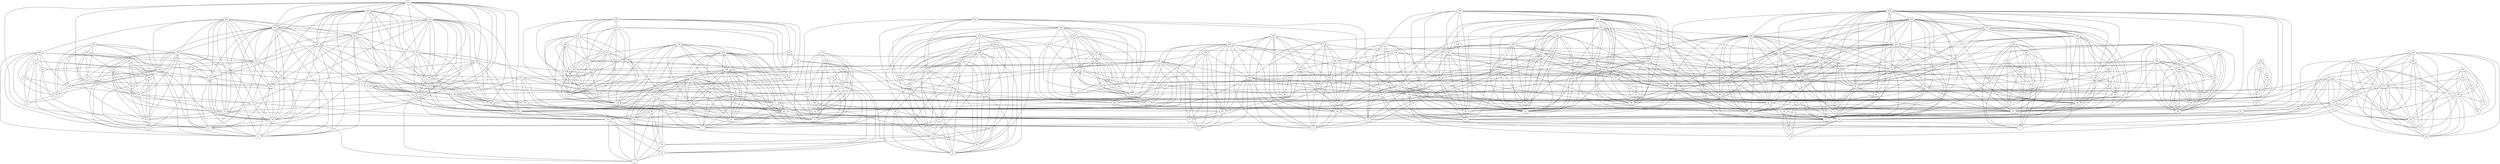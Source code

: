graph mediumG {
"244" -- "246"
"244" -- "212"
"244" -- "210"
"244" -- "207"
"244" -- "179"
"244" -- "152"
"244" -- "143"
"244" -- "82"
"244" -- "70"
"244" -- "43"
"244" -- "30"
"244" -- "11"
"244" -- "8"
"246" -- "175"
"246" -- "152"
"246" -- "143"
"246" -- "123"
"246" -- "106"
"246" -- "105"
"246" -- "85"
"246" -- "82"
"246" -- "11"
"246" -- "10"
"246" -- "8"
"239" -- "240"
"239" -- "159"
"239" -- "138"
"239" -- "128"
"239" -- "112"
"239" -- "78"
"239" -- "62"
"239" -- "55"
"239" -- "26"
"239" -- "4"
"240" -- "233"
"240" -- "188"
"240" -- "138"
"240" -- "102"
"240" -- "78"
"240" -- "77"
"240" -- "71"
"240" -- "65"
"240" -- "62"
"240" -- "27"
"240" -- "26"
"240" -- "21"
"240" -- "4"
"238" -- "245"
"238" -- "235"
"238" -- "213"
"238" -- "195"
"238" -- "171"
"238" -- "155"
"238" -- "154"
"238" -- "142"
"238" -- "132"
"245" -- "195"
"245" -- "171"
"245" -- "154"
"235" -- "213"
"235" -- "172"
"235" -- "171"
"235" -- "155"
"235" -- "154"
"235" -- "142"
"235" -- "132"
"235" -- "124"
"235" -- "92"
"233" -- "188"
"233" -- "138"
"233" -- "90"
"233" -- "71"
"233" -- "62"
"233" -- "27"
"233" -- "21"
"232" -- "248"
"232" -- "217"
"232" -- "216"
"232" -- "201"
"232" -- "185"
"232" -- "144"
"232" -- "104"
"232" -- "83"
"232" -- "50"
"232" -- "48"
"232" -- "45"
"248" -- "231"
"248" -- "201"
"248" -- "187"
"248" -- "185"
"248" -- "168"
"248" -- "144"
"248" -- "104"
"248" -- "97"
"248" -- "93"
"248" -- "59"
"248" -- "50"
"248" -- "49"
"248" -- "48"
"248" -- "44"
"248" -- "32"
"231" -- "226"
"231" -- "208"
"231" -- "204"
"231" -- "191"
"231" -- "187"
"231" -- "168"
"231" -- "160"
"231" -- "151"
"231" -- "144"
"231" -- "97"
"231" -- "93"
"231" -- "52"
"231" -- "44"
"231" -- "32"
"229" -- "249"
"229" -- "170"
"229" -- "161"
"229" -- "158"
"229" -- "120"
"229" -- "81"
"229" -- "53"
"229" -- "17"
"249" -- "223"
"249" -- "203"
"249" -- "200"
"249" -- "189"
"249" -- "186"
"249" -- "177"
"249" -- "170"
"249" -- "161"
"249" -- "158"
"249" -- "72"
"228" -- "241"
"228" -- "153"
"228" -- "115"
"228" -- "76"
"228" -- "37"
"228" -- "31"
"228" -- "3"
"241" -- "153"
"241" -- "115"
"241" -- "76"
"241" -- "37"
"241" -- "31"
"241" -- "3"
"226" -- "208"
"226" -- "187"
"226" -- "168"
"226" -- "151"
"226" -- "138"
"226" -- "102"
"226" -- "93"
"226" -- "77"
"226" -- "52"
"226" -- "32"
"226" -- "26"
"226" -- "5"
"223" -- "242"
"223" -- "200"
"223" -- "198"
"223" -- "182"
"223" -- "170"
"223" -- "158"
"223" -- "121"
"223" -- "113"
"223" -- "28"
"223" -- "17"
"242" -- "198"
"242" -- "182"
"242" -- "121"
"242" -- "113"
"242" -- "94"
"242" -- "90"
"242" -- "28"
"242" -- "12"
"222" -- "225"
"222" -- "211"
"222" -- "209"
"222" -- "204"
"222" -- "202"
"222" -- "191"
"222" -- "176"
"222" -- "163"
"222" -- "149"
"222" -- "114"
"222" -- "68"
"222" -- "58"
"222" -- "49"
"222" -- "44"
"222" -- "33"
"222" -- "24"
"222" -- "23"
"222" -- "15"
"222" -- "0"
"225" -- "211"
"225" -- "209"
"225" -- "204"
"225" -- "202"
"225" -- "191"
"225" -- "176"
"225" -- "163"
"225" -- "160"
"225" -- "149"
"225" -- "114"
"225" -- "97"
"225" -- "80"
"225" -- "59"
"225" -- "49"
"225" -- "44"
"225" -- "24"
"225" -- "15"
"225" -- "0"
"220" -- "247"
"220" -- "194"
"220" -- "190"
"220" -- "189"
"220" -- "169"
"220" -- "164"
"220" -- "150"
"220" -- "116"
"220" -- "75"
"220" -- "72"
"220" -- "40"
"220" -- "20"
"220" -- "1"
"247" -- "190"
"247" -- "164"
"247" -- "116"
"247" -- "75"
"247" -- "40"
"247" -- "20"
"219" -- "221"
"219" -- "214"
"219" -- "212"
"219" -- "210"
"219" -- "207"
"219" -- "205"
"219" -- "196"
"219" -- "156"
"219" -- "139"
"219" -- "122"
"219" -- "110"
"219" -- "108"
"219" -- "101"
"219" -- "43"
"219" -- "30"
"221" -- "214"
"221" -- "212"
"221" -- "210"
"221" -- "207"
"221" -- "205"
"221" -- "156"
"221" -- "152"
"221" -- "139"
"221" -- "122"
"221" -- "110"
"221" -- "43"
"221" -- "30"
"221" -- "8"
"218" -- "224"
"218" -- "227"
"218" -- "146"
"218" -- "137"
"218" -- "109"
"218" -- "91"
"218" -- "64"
"218" -- "47"
"218" -- "29"
"224" -- "167"
"224" -- "146"
"224" -- "137"
"224" -- "91"
"224" -- "47"
"224" -- "29"
"227" -- "146"
"227" -- "137"
"227" -- "134"
"227" -- "119"
"227" -- "91"
"227" -- "81"
"227" -- "64"
"227" -- "29"
"217" -- "201"
"217" -- "104"
"217" -- "83"
"217" -- "67"
"217" -- "55"
"217" -- "48"
"217" -- "45"
"217" -- "26"
"217" -- "5"
"216" -- "201"
"216" -- "95"
"216" -- "48"
"214" -- "212"
"214" -- "210"
"214" -- "207"
"214" -- "205"
"214" -- "196"
"214" -- "156"
"214" -- "139"
"214" -- "122"
"214" -- "110"
"214" -- "108"
"214" -- "101"
"214" -- "79"
"214" -- "70"
"214" -- "51"
"214" -- "30"
"213" -- "180"
"213" -- "172"
"213" -- "171"
"213" -- "165"
"213" -- "155"
"213" -- "142"
"213" -- "124"
"213" -- "118"
"212" -- "210"
"212" -- "207"
"212" -- "179"
"212" -- "156"
"212" -- "152"
"212" -- "143"
"212" -- "110"
"212" -- "82"
"212" -- "79"
"212" -- "70"
"212" -- "43"
"212" -- "30"
"212" -- "11"
"212" -- "8"
"211" -- "209"
"211" -- "202"
"211" -- "163"
"211" -- "149"
"211" -- "114"
"211" -- "58"
"211" -- "39"
"211" -- "24"
"211" -- "15"
"211" -- "0"
"210" -- "207"
"210" -- "205"
"210" -- "156"
"210" -- "152"
"210" -- "139"
"210" -- "122"
"210" -- "110"
"210" -- "43"
"210" -- "30"
"210" -- "8"
"209" -- "206"
"209" -- "202"
"209" -- "163"
"209" -- "149"
"209" -- "114"
"209" -- "66"
"209" -- "58"
"209" -- "39"
"209" -- "24"
"209" -- "15"
"209" -- "0"
"208" -- "187"
"208" -- "168"
"208" -- "151"
"208" -- "118"
"208" -- "77"
"208" -- "65"
"208" -- "57"
"208" -- "52"
"208" -- "32"
"207" -- "205"
"207" -- "156"
"207" -- "152"
"207" -- "122"
"207" -- "110"
"207" -- "82"
"207" -- "43"
"207" -- "30"
"207" -- "11"
"207" -- "8"
"206" -- "149"
"206" -- "66"
"206" -- "39"
"206" -- "24"
"205" -- "196"
"205" -- "156"
"205" -- "139"
"205" -- "122"
"205" -- "110"
"205" -- "108"
"205" -- "101"
"205" -- "92"
"204" -- "202"
"204" -- "191"
"204" -- "176"
"204" -- "168"
"204" -- "160"
"204" -- "144"
"204" -- "114"
"204" -- "97"
"204" -- "93"
"204" -- "80"
"204" -- "68"
"204" -- "59"
"204" -- "58"
"204" -- "49"
"204" -- "44"
"204" -- "15"
"204" -- "0"
"203" -- "200"
"203" -- "189"
"203" -- "186"
"203" -- "177"
"203" -- "158"
"203" -- "150"
"203" -- "107"
"203" -- "72"
"203" -- "1"
"202" -- "191"
"202" -- "176"
"202" -- "163"
"202" -- "160"
"202" -- "114"
"202" -- "97"
"202" -- "93"
"202" -- "80"
"202" -- "68"
"202" -- "58"
"202" -- "49"
"202" -- "44"
"202" -- "15"
"202" -- "0"
"201" -- "185"
"201" -- "144"
"201" -- "104"
"201" -- "83"
"201" -- "50"
"201" -- "48"
"201" -- "32"
"200" -- "189"
"200" -- "158"
"200" -- "107"
"200" -- "72"
"200" -- "1"
"199" -- "237"
"199" -- "96"
"199" -- "63"
"199" -- "60"
"199" -- "25"
"237" -- "96"
"237" -- "63"
"237" -- "60"
"198" -- "182"
"198" -- "170"
"198" -- "121"
"198" -- "113"
"198" -- "94"
"198" -- "41"
"198" -- "35"
"198" -- "28"
"198" -- "12"
"197" -- "230"
"197" -- "184"
"197" -- "172"
"197" -- "157"
"197" -- "155"
"197" -- "148"
"197" -- "125"
"197" -- "124"
"197" -- "118"
"197" -- "65"
"197" -- "57"
"197" -- "7"
"230" -- "188"
"230" -- "184"
"230" -- "181"
"230" -- "157"
"230" -- "148"
"230" -- "135"
"230" -- "125"
"230" -- "71"
"230" -- "65"
"230" -- "57"
"230" -- "27"
"230" -- "21"
"230" -- "7"
"196" -- "181"
"196" -- "156"
"196" -- "139"
"196" -- "122"
"196" -- "110"
"196" -- "108"
"196" -- "101"
"196" -- "42"
"195" -- "154"
"195" -- "142"
"195" -- "23"
"195" -- "9"
"194" -- "164"
"194" -- "130"
"194" -- "116"
"194" -- "89"
"194" -- "87"
"194" -- "75"
"194" -- "61"
"194" -- "40"
"194" -- "20"
"194" -- "1"
"193" -- "243"
"193" -- "179"
"193" -- "143"
"193" -- "131"
"193" -- "106"
"193" -- "105"
"193" -- "84"
"243" -- "192"
"243" -- "174"
"243" -- "131"
"243" -- "106"
"243" -- "105"
"243" -- "103"
"243" -- "84"
"243" -- "19"
"192" -- "174"
"192" -- "162"
"192" -- "103"
"192" -- "100"
"192" -- "84"
"192" -- "19"
"192" -- "13"
"191" -- "176"
"191" -- "165"
"191" -- "160"
"191" -- "114"
"191" -- "97"
"191" -- "93"
"191" -- "68"
"191" -- "58"
"191" -- "49"
"191" -- "44"
"191" -- "0"
"190" -- "169"
"190" -- "164"
"190" -- "150"
"190" -- "116"
"190" -- "75"
"190" -- "40"
"190" -- "20"
"189" -- "186"
"189" -- "177"
"189" -- "169"
"189" -- "161"
"189" -- "150"
"189" -- "72"
"189" -- "1"
"188" -- "184"
"188" -- "181"
"188" -- "157"
"188" -- "148"
"188" -- "138"
"188" -- "71"
"188" -- "65"
"188" -- "62"
"188" -- "57"
"188" -- "27"
"188" -- "21"
"188" -- "7"
"187" -- "168"
"187" -- "160"
"187" -- "151"
"187" -- "144"
"187" -- "102"
"187" -- "93"
"187" -- "77"
"187" -- "52"
"187" -- "32"
"186" -- "177"
"186" -- "169"
"186" -- "161"
"186" -- "150"
"186" -- "72"
"186" -- "46"
"185" -- "144"
"185" -- "104"
"185" -- "97"
"185" -- "93"
"185" -- "59"
"185" -- "50"
"185" -- "49"
"185" -- "48"
"185" -- "44"
"185" -- "32"
"184" -- "181"
"184" -- "157"
"184" -- "148"
"184" -- "125"
"184" -- "118"
"184" -- "71"
"184" -- "65"
"184" -- "57"
"184" -- "27"
"184" -- "21"
"184" -- "7"
"183" -- "215"
"183" -- "137"
"183" -- "126"
"183" -- "109"
"183" -- "74"
"183" -- "64"
"183" -- "38"
"215" -- "137"
"215" -- "126"
"215" -- "109"
"215" -- "74"
"215" -- "64"
"215" -- "38"
"182" -- "170"
"182" -- "121"
"182" -- "113"
"182" -- "88"
"182" -- "41"
"182" -- "36"
"182" -- "28"
"182" -- "17"
"182" -- "12"
"181" -- "157"
"181" -- "148"
"181" -- "135"
"181" -- "125"
"181" -- "108"
"181" -- "101"
"181" -- "71"
"181" -- "65"
"181" -- "57"
"181" -- "42"
"181" -- "7"
"180" -- "172"
"180" -- "171"
"180" -- "165"
"180" -- "155"
"180" -- "142"
"180" -- "124"
"180" -- "118"
"179" -- "174"
"179" -- "152"
"179" -- "143"
"179" -- "131"
"179" -- "106"
"179" -- "84"
"179" -- "79"
"179" -- "70"
"179" -- "30"
"179" -- "19"
"179" -- "8"
"178" -- "236"
"178" -- "129"
"178" -- "117"
"178" -- "98"
"178" -- "16"
"178" -- "6"
"236" -- "166"
"236" -- "129"
"236" -- "117"
"236" -- "98"
"236" -- "16"
"236" -- "6"
"177" -- "169"
"177" -- "161"
"177" -- "150"
"177" -- "72"
"177" -- "46"
"176" -- "160"
"176" -- "114"
"176" -- "97"
"176" -- "93"
"176" -- "68"
"176" -- "58"
"176" -- "49"
"176" -- "44"
"176" -- "23"
"176" -- "0"
"175" -- "143"
"175" -- "123"
"175" -- "85"
"175" -- "82"
"175" -- "11"
"175" -- "10"
"174" -- "103"
"174" -- "100"
"174" -- "84"
"174" -- "79"
"174" -- "70"
"174" -- "19"
"174" -- "13"
"172" -- "171"
"172" -- "165"
"172" -- "155"
"172" -- "142"
"172" -- "125"
"172" -- "124"
"172" -- "118"
"172" -- "92"
"172" -- "57"
"171" -- "165"
"171" -- "155"
"171" -- "154"
"171" -- "142"
"171" -- "132"
"171" -- "124"
"171" -- "92"
"170" -- "158"
"170" -- "121"
"170" -- "113"
"170" -- "41"
"170" -- "28"
"170" -- "17"
"170" -- "12"
"169" -- "161"
"169" -- "150"
"169" -- "46"
"168" -- "160"
"168" -- "151"
"168" -- "144"
"168" -- "97"
"168" -- "93"
"168" -- "52"
"168" -- "44"
"168" -- "32"
"167" -- "117"
"167" -- "47"
"167" -- "29"
"166" -- "147"
"166" -- "133"
"166" -- "129"
"166" -- "16"
"166" -- "14"
"166" -- "6"
"165" -- "155"
"165" -- "142"
"165" -- "124"
"165" -- "118"
"165" -- "68"
"164" -- "150"
"164" -- "116"
"164" -- "89"
"164" -- "75"
"164" -- "40"
"164" -- "20"
"164" -- "1"
"163" -- "149"
"163" -- "114"
"163" -- "58"
"163" -- "33"
"163" -- "24"
"163" -- "15"
"163" -- "0"
"162" -- "147"
"162" -- "140"
"162" -- "99"
"162" -- "13"
"161" -- "120"
"161" -- "56"
"161" -- "46"
"160" -- "97"
"160" -- "93"
"160" -- "68"
"160" -- "49"
"160" -- "44"
"160" -- "32"
"160" -- "0"
"159" -- "234"
"159" -- "136"
"159" -- "128"
"159" -- "112"
"159" -- "78"
"159" -- "55"
"159" -- "4"
"234" -- "136"
"234" -- "130"
"234" -- "112"
"234" -- "87"
"234" -- "61"
"158" -- "121"
"158" -- "113"
"158" -- "17"
"157" -- "148"
"157" -- "125"
"157" -- "101"
"157" -- "71"
"157" -- "65"
"157" -- "57"
"157" -- "42"
"157" -- "7"
"156" -- "139"
"156" -- "122"
"156" -- "110"
"156" -- "108"
"156" -- "101"
"156" -- "43"
"156" -- "30"
"155" -- "142"
"155" -- "124"
"155" -- "118"
"154" -- "142"
"154" -- "132"
"153" -- "115"
"153" -- "95"
"153" -- "76"
"153" -- "37"
"153" -- "31"
"153" -- "3"
"152" -- "143"
"152" -- "85"
"152" -- "82"
"152" -- "43"
"152" -- "30"
"152" -- "11"
"152" -- "8"
"151" -- "138"
"151" -- "118"
"151" -- "77"
"151" -- "65"
"151" -- "57"
"151" -- "52"
"151" -- "32"
"150" -- "72"
"150" -- "40"
"150" -- "1"
"149" -- "80"
"149" -- "66"
"149" -- "39"
"149" -- "24"
"149" -- "15"
"149" -- "0"
"148" -- "125"
"148" -- "71"
"148" -- "65"
"148" -- "57"
"148" -- "7"
"147" -- "140"
"147" -- "129"
"147" -- "117"
"147" -- "99"
"147" -- "54"
"147" -- "16"
"147" -- "6"
"146" -- "145"
"146" -- "137"
"146" -- "134"
"146" -- "119"
"146" -- "109"
"146" -- "91"
"146" -- "81"
"146" -- "64"
"146" -- "47"
"146" -- "29"
"145" -- "137"
"145" -- "134"
"145" -- "120"
"145" -- "119"
"145" -- "91"
"145" -- "73"
"145" -- "64"
"145" -- "56"
"145" -- "53"
"145" -- "34"
"145" -- "22"
"144" -- "104"
"144" -- "97"
"144" -- "93"
"144" -- "59"
"144" -- "50"
"144" -- "49"
"144" -- "48"
"144" -- "44"
"144" -- "32"
"143" -- "131"
"143" -- "106"
"143" -- "105"
"143" -- "30"
"143" -- "11"
"143" -- "8"
"142" -- "124"
"142" -- "118"
"142" -- "9"
"140" -- "117"
"140" -- "99"
"140" -- "54"
"140" -- "16"
"140" -- "6"
"139" -- "122"
"139" -- "110"
"139" -- "108"
"139" -- "101"
"139" -- "92"
"138" -- "102"
"138" -- "78"
"138" -- "77"
"138" -- "65"
"138" -- "62"
"138" -- "27"
"138" -- "26"
"138" -- "21"
"138" -- "4"
"137" -- "134"
"137" -- "119"
"137" -- "109"
"137" -- "91"
"137" -- "64"
"137" -- "47"
"137" -- "29"
"136" -- "128"
"136" -- "112"
"136" -- "87"
"136" -- "55"
"135" -- "141"
"135" -- "108"
"135" -- "86"
"135" -- "71"
"135" -- "42"
"141" -- "94"
"141" -- "86"
"141" -- "42"
"141" -- "35"
"141" -- "18"
"141" -- "2"
"134" -- "119"
"134" -- "91"
"134" -- "81"
"134" -- "64"
"134" -- "53"
"134" -- "17"
"133" -- "129"
"133" -- "100"
"133" -- "51"
"133" -- "14"
"133" -- "13"
"132" -- "92"
"131" -- "106"
"131" -- "105"
"131" -- "84"
"130" -- "107"
"130" -- "89"
"130" -- "87"
"130" -- "61"
"130" -- "1"
"129" -- "99"
"129" -- "16"
"129" -- "14"
"129" -- "13"
"129" -- "6"
"128" -- "173"
"128" -- "112"
"128" -- "78"
"128" -- "69"
"128" -- "62"
"128" -- "55"
"128" -- "4"
"173" -- "107"
"173" -- "90"
"173" -- "69"
"126" -- "109"
"126" -- "74"
"126" -- "38"
"125" -- "101"
"125" -- "65"
"125" -- "57"
"125" -- "7"
"124" -- "118"
"123" -- "106"
"123" -- "105"
"123" -- "10"
"122" -- "110"
"122" -- "108"
"122" -- "101"
"122" -- "92"
"121" -- "113"
"121" -- "41"
"121" -- "28"
"121" -- "17"
"121" -- "12"
"120" -- "119"
"120" -- "73"
"120" -- "56"
"120" -- "53"
"120" -- "34"
"120" -- "22"
"119" -- "91"
"119" -- "81"
"119" -- "64"
"119" -- "56"
"119" -- "53"
"118" -- "57"
"117" -- "98"
"117" -- "54"
"117" -- "16"
"117" -- "6"
"116" -- "89"
"116" -- "75"
"116" -- "40"
"116" -- "20"
"115" -- "95"
"115" -- "76"
"115" -- "37"
"115" -- "31"
"115" -- "3"
"114" -- "68"
"114" -- "58"
"114" -- "33"
"114" -- "24"
"114" -- "23"
"114" -- "15"
"114" -- "9"
"114" -- "0"
"113" -- "90"
"113" -- "28"
"113" -- "12"
"112" -- "78"
"112" -- "67"
"112" -- "55"
"112" -- "4"
"110" -- "108"
"110" -- "101"
"110" -- "79"
"110" -- "51"
"110" -- "2"
"109" -- "91"
"109" -- "74"
"109" -- "64"
"109" -- "47"
"109" -- "38"
"109" -- "29"
"108" -- "101"
"108" -- "86"
"108" -- "42"
"108" -- "2"
"107" -- "72"
"107" -- "69"
"107" -- "1"
"106" -- "105"
"106" -- "84"
"106" -- "10"
"105" -- "10"
"104" -- "83"
"104" -- "50"
"104" -- "48"
"104" -- "45"
"104" -- "32"
"104" -- "5"
"103" -- "100"
"103" -- "84"
"103" -- "19"
"103" -- "13"
"102" -- "77"
"102" -- "52"
"102" -- "32"
"102" -- "26"
"102" -- "5"
"101" -- "42"
"101" -- "7"
"100" -- "84"
"100" -- "70"
"100" -- "19"
"100" -- "13"
"99" -- "54"
"99" -- "16"
"99" -- "6"
"98" -- "88"
"98" -- "36"
"98" -- "16"
"98" -- "6"
"97" -- "93"
"97" -- "80"
"97" -- "59"
"97" -- "50"
"97" -- "49"
"97" -- "44"
"97" -- "0"
"96" -- "63"
"96" -- "60"
"96" -- "25"
"95" -- "83"
"95" -- "76"
"95" -- "45"
"95" -- "37"
"94" -- "35"
"94" -- "28"
"94" -- "18"
"94" -- "12"
"93" -- "52"
"93" -- "49"
"93" -- "44"
"93" -- "32"
"91" -- "64"
"91" -- "47"
"91" -- "29"
"90" -- "62"
"89" -- "127"
"89" -- "75"
"89" -- "61"
"89" -- "40"
"89" -- "20"
"127" -- "20"
"88" -- "41"
"88" -- "36"
"88" -- "35"
"88" -- "12"
"87" -- "111"
"87" -- "61"
"111" -- "61"
"111" -- "60"
"111" -- "25"
"86" -- "51"
"86" -- "42"
"86" -- "18"
"86" -- "14"
"86" -- "2"
"85" -- "82"
"85" -- "11"
"85" -- "8"
"84" -- "79"
"84" -- "70"
"84" -- "19"
"83" -- "67"
"83" -- "48"
"83" -- "45"
"82" -- "43"
"82" -- "30"
"82" -- "11"
"82" -- "8"
"81" -- "53"
"81" -- "41"
"81" -- "17"
"80" -- "59"
"80" -- "50"
"80" -- "49"
"80" -- "44"
"80" -- "39"
"80" -- "24"
"80" -- "15"
"80" -- "0"
"79" -- "70"
"79" -- "51"
"79" -- "30"
"79" -- "19"
"79" -- "2"
"78" -- "77"
"78" -- "62"
"78" -- "55"
"78" -- "26"
"78" -- "4"
"77" -- "52"
"77" -- "32"
"77" -- "26"
"77" -- "5"
"77" -- "4"
"76" -- "45"
"76" -- "37"
"76" -- "3"
"75" -- "40"
"75" -- "20"
"74" -- "38"
"73" -- "56"
"73" -- "53"
"73" -- "34"
"73" -- "22"
"72" -- "1"
"71" -- "65"
"71" -- "62"
"71" -- "27"
"71" -- "21"
"71" -- "7"
"70" -- "51"
"70" -- "30"
"70" -- "19"
"68" -- "58"
"68" -- "44"
"68" -- "23"
"68" -- "9"
"68" -- "0"
"67" -- "55"
"67" -- "45"
"67" -- "5"
"67" -- "3"
"66" -- "39"
"66" -- "24"
"66" -- "15"
"65" -- "57"
"65" -- "27"
"65" -- "21"
"65" -- "7"
"64" -- "47"
"64" -- "29"
"63" -- "60"
"63" -- "25"
"62" -- "27"
"62" -- "21"
"60" -- "25"
"59" -- "50"
"59" -- "49"
"59" -- "44"
"59" -- "0"
"58" -- "33"
"58" -- "23"
"58" -- "15"
"58" -- "9"
"58" -- "0"
"57" -- "7"
"56" -- "53"
"56" -- "34"
"56" -- "22"
"55" -- "26"
"55" -- "5"
"55" -- "4"
"54" -- "16"
"54" -- "6"
"53" -- "34"
"53" -- "22"
"52" -- "32"
"51" -- "18"
"51" -- "14"
"51" -- "2"
"50" -- "48"
"49" -- "44"
"49" -- "15"
"49" -- "0"
"48" -- "45"
"47" -- "29"
"45" -- "3"
"44" -- "0"
"43" -- "30"
"43" -- "11"
"43" -- "8"
"42" -- "7"
"42" -- "2"
"41" -- "36"
"41" -- "35"
"41" -- "28"
"41" -- "17"
"41" -- "12"
"40" -- "20"
"39" -- "24"
"39" -- "15"
"37" -- "31"
"37" -- "3"
"36" -- "35"
"36" -- "12"
"35" -- "28"
"35" -- "18"
"35" -- "12"
"34" -- "22"
"33" -- "23"
"33" -- "9"
"32" -- "5"
"30" -- "11"
"30" -- "8"
"28" -- "12"
"27" -- "21"
"26" -- "5"
"26" -- "4"
"24" -- "15"
"24" -- "0"
"23" -- "9"
"19" -- "13"
"18" -- "14"
"18" -- "2"
"16" -- "6"
"15" -- "0"
"14" -- "2"
"11" -- "8"
"5" -- "4"
}